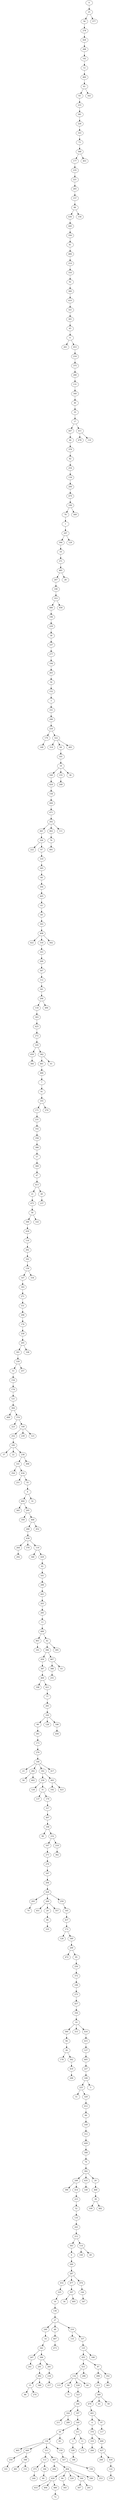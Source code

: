 digraph {
	0 [label=0]
	25 [label=25]
	56 [label=56]
	278 [label=278]
	426 [label=426]
	268 [label=268]
	142 [label=142]
	12 [label=12]
	460 [label=460]
	61 [label=61]
	93 [label=93]
	233 [label=233]
	381 [label=381]
	226 [label=226]
	103 [label=103]
	73 [label=73]
	368 [label=368]
	177 [label=177]
	235 [label=235]
	221 [label=221]
	265 [label=265]
	157 [label=157]
	88 [label=88]
	436 [label=436]
	440 [label=440]
	356 [label=356]
	81 [label=81]
	484 [label=484]
	214 [label=214]
	316 [label=316]
	92 [label=92]
	360 [label=360]
	410 [label=410]
	321 [label=321]
	301 [label=301]
	45 [label=45]
	6 [label=6]
	261 [label=261]
	453 [label=453]
	216 [label=216]
	375 [label=375]
	280 [label=280]
	131 [label=131]
	340 [label=340]
	46 [label=46]
	35 [label=35]
	17 [label=17]
	447 [label=447]
	44 [label=44]
	379 [label=379]
	82 [label=82]
	254 [label=254]
	134 [label=134]
	206 [label=206]
	479 [label=479]
	106 [label=106]
	78 [label=78]
	1 [label=1]
	297 [label=297]
	394 [label=394]
	19 [label=19]
	371 [label=371]
	485 [label=485]
	267 [label=267]
	190 [label=190]
	353 [label=353]
	486 [label=486]
	196 [label=196]
	229 [label=229]
	38 [label=38]
	107 [label=107]
	277 [label=277]
	194 [label=194]
	263 [label=263]
	54 [label=54]
	152 [label=152]
	3 [label=3]
	331 [label=331]
	290 [label=290]
	224 [label=224]
	170 [label=170]
	148 [label=148]
	322 [label=322]
	314 [label=314]
	64 [label=64]
	181 [label=181]
	18 [label=18]
	160 [label=160]
	424 [label=424]
	158 [label=158]
	444 [label=444]
	471 [label=471]
	202 [label=202]
	441 [label=441]
	326 [label=326]
	222 [label=222]
	67 [label=67]
	319 [label=319]
	365 [label=365]
	68 [label=68]
	304 [label=304]
	445 [label=445]
	43 [label=43]
	69 [label=69]
	393 [label=393]
	408 [label=408]
	422 [label=422]
	318 [label=318]
	163 [label=163]
	200 [label=200]
	367 [label=367]
	112 [label=112]
	341 [label=341]
	294 [label=294]
	118 [label=118]
	303 [label=303]
	425 [label=425]
	272 [label=272]
	105 [label=105]
	459 [label=459]
	384 [label=384]
	382 [label=382]
	461 [label=461]
	466 [label=466]
	7 [label=7]
	91 [label=91]
	355 [label=355]
	171 [label=171]
	231 [label=231]
	102 [label=102]
	358 [label=358]
	386 [label=386]
	57 [label=57]
	369 [label=369]
	47 [label=47]
	413 [label=413]
	21 [label=21]
	475 [label=475]
	58 [label=58]
	399 [label=399]
	439 [label=439]
	116 [label=116]
	262 [label=262]
	162 [label=162]
	139 [label=139]
	147 [label=147]
	183 [label=183]
	271 [label=271]
	151 [label=151]
	298 [label=298]
	176 [label=176]
	258 [label=258]
	205 [label=205]
	391 [label=391]
	339 [label=339]
	53 [label=53]
	154 [label=154]
	174 [label=174]
	121 [label=121]
	364 [label=364]
	499 [label=499]
	374 [label=374]
	223 [label=223]
	100 [label=100]
	252 [label=252]
	185 [label=185]
	37 [label=37]
	22 [label=22]
	238 [label=238]
	141 [label=141]
	354 [label=354]
	434 [label=434]
	251 [label=251]
	55 [label=55]
	8 [label=8]
	464 [label=464]
	385 [label=385]
	295 [label=295]
	359 [label=359]
	448 [label=448]
	266 [label=266]
	438 [label=438]
	264 [label=264]
	292 [label=292]
	378 [label=378]
	119 [label=119]
	348 [label=348]
	429 [label=429]
	62 [label=62]
	161 [label=161]
	288 [label=288]
	443 [label=443]
	203 [label=203]
	285 [label=285]
	13 [label=13]
	489 [label=489]
	463 [label=463]
	193 [label=193]
	42 [label=42]
	396 [label=396]
	450 [label=450]
	387 [label=387]
	469 [label=469]
	198 [label=198]
	421 [label=421]
	77 [label=77]
	283 [label=283]
	320 [label=320]
	99 [label=99]
	361 [label=361]
	173 [label=173]
	276 [label=276]
	146 [label=146]
	23 [label=23]
	282 [label=282]
	50 [label=50]
	402 [label=402]
	182 [label=182]
	230 [label=230]
	124 [label=124]
	31 [label=31]
	137 [label=137]
	179 [label=179]
	317 [label=317]
	497 [label=497]
	168 [label=168]
	96 [label=96]
	232 [label=232]
	167 [label=167]
	273 [label=273]
	270 [label=270]
	187 [label=187]
	204 [label=204]
	428 [label=428]
	293 [label=293]
	79 [label=79]
	269 [label=269]
	451 [label=451]
	29 [label=29]
	66 [label=66]
	335 [label=335]
	357 [label=357]
	259 [label=259]
	145 [label=145]
	437 [label=437]
	172 [label=172]
	126 [label=126]
	349 [label=349]
	209 [label=209]
	472 [label=472]
	95 [label=95]
	256 [label=256]
	372 [label=372]
	199 [label=199]
	275 [label=275]
	457 [label=457]
	350 [label=350]
	10 [label=10]
	300 [label=300]
	94 [label=94]
	26 [label=26]
	178 [label=178]
	302 [label=302]
	419 [label=419]
	299 [label=299]
	315 [label=315]
	416 [label=416]
	415 [label=415]
	127 [label=127]
	405 [label=405]
	227 [label=227]
	189 [label=189]
	225 [label=225]
	51 [label=51]
	329 [label=329]
	412 [label=412]
	90 [label=90]
	169 [label=169]
	312 [label=312]
	409 [label=409]
	308 [label=308]
	70 [label=70]
	392 [label=392]
	249 [label=249]
	390 [label=390]
	414 [label=414]
	215 [label=215]
	52 [label=52]
	135 [label=135]
	243 [label=243]
	212 [label=212]
	363 [label=363]
	9 [label=9]
	260 [label=260]
	287 [label=287]
	432 [label=432]
	325 [label=325]
	16 [label=16]
	136 [label=136]
	27 [label=27]
	240 [label=240]
	14 [label=14]
	342 [label=342]
	247 [label=247]
	241 [label=241]
	306 [label=306]
	291 [label=291]
	492 [label=492]
	15 [label=15]
	86 [label=86]
	274 [label=274]
	346 [label=346]
	281 [label=281]
	234 [label=234]
	217 [label=217]
	48 [label=48]
	407 [label=407]
	473 [label=473]
	210 [label=210]
	133 [label=133]
	337 [label=337]
	125 [label=125]
	455 [label=455]
	431 [label=431]
	132 [label=132]
	115 [label=115]
	98 [label=98]
	71 [label=71]
	228 [label=228]
	323 [label=323]
	166 [label=166]
	324 [label=324]
	211 [label=211]
	289 [label=289]
	197 [label=197]
	140 [label=140]
	30 [label=30]
	130 [label=130]
	465 [label=465]
	449 [label=449]
	250 [label=250]
	101 [label=101]
	398 [label=398]
	481 [label=481]
	153 [label=153]
	313 [label=313]
	113 [label=113]
	373 [label=373]
	244 [label=244]
	184 [label=184]
	80 [label=80]
	487 [label=487]
	446 [label=446]
	404 [label=404]
	420 [label=420]
	433 [label=433]
	494 [label=494]
	480 [label=480]
	72 [label=72]
	84 [label=84]
	345 [label=345]
	220 [label=220]
	344 [label=344]
	307 [label=307]
	201 [label=201]
	296 [label=296]
	159 [label=159]
	327 [label=327]
	150 [label=150]
	253 [label=253]
	83 [label=83]
	311 [label=311]
	2 [label=2]
	328 [label=328]
	188 [label=188]
	11 [label=11]
	175 [label=175]
	60 [label=60]
	286 [label=286]
	87 [label=87]
	496 [label=496]
	213 [label=213]
	389 [label=389]
	470 [label=470]
	401 [label=401]
	4 [label=4]
	370 [label=370]
	310 [label=310]
	284 [label=284]
	400 [label=400]
	427 [label=427]
	208 [label=208]
	430 [label=430]
	122 [label=122]
	376 [label=376]
	97 [label=97]
	117 [label=117]
	65 [label=65]
	59 [label=59]
	352 [label=352]
	383 [label=383]
	180 [label=180]
	477 [label=477]
	397 [label=397]
	34 [label=34]
	495 [label=495]
	474 [label=474]
	144 [label=144]
	347 [label=347]
	114 [label=114]
	338 [label=338]
	49 [label=49]
	435 [label=435]
	149 [label=149]
	20 [label=20]
	468 [label=468]
	39 [label=39]
	109 [label=109]
	482 [label=482]
	5 [label=5]
	218 [label=218]
	362 [label=362]
	493 [label=493]
	192 [label=192]
	423 [label=423]
	417 [label=417]
	128 [label=128]
	186 [label=186]
	458 [label=458]
	467 [label=467]
	388 [label=388]
	255 [label=255]
	63 [label=63]
	395 [label=395]
	452 [label=452]
	32 [label=32]
	498 [label=498]
	239 [label=239]
	123 [label=123]
	257 [label=257]
	108 [label=108]
	334 [label=334]
	143 [label=143]
	40 [label=40]
	237 [label=237]
	279 [label=279]
	41 [label=41]
	490 [label=490]
	442 [label=442]
	462 [label=462]
	76 [label=76]
	491 [label=491]
	111 [label=111]
	155 [label=155]
	248 [label=248]
	36 [label=36]
	483 [label=483]
	456 [label=456]
	28 [label=28]
	129 [label=129]
	309 [label=309]
	411 [label=411]
	478 [label=478]
	110 [label=110]
	156 [label=156]
	403 [label=403]
	343 [label=343]
	377 [label=377]
	0 -> 25
	25 -> 56
	56 -> 278
	278 -> 426
	426 -> 268
	268 -> 142
	142 -> 12
	12 -> 460
	460 -> 61
	61 -> 93
	93 -> 233
	233 -> 381
	381 -> 226
	226 -> 103
	103 -> 73
	73 -> 368
	368 -> 177
	177 -> 235
	235 -> 221
	221 -> 265
	265 -> 157
	157 -> 88
	88 -> 436
	436 -> 440
	440 -> 356
	356 -> 81
	81 -> 484
	484 -> 214
	214 -> 316
	316 -> 92
	92 -> 360
	360 -> 410
	410 -> 321
	321 -> 301
	301 -> 45
	45 -> 6
	6 -> 261
	6 -> 453
	453 -> 216
	216 -> 375
	375 -> 280
	280 -> 131
	131 -> 340
	340 -> 46
	46 -> 35
	35 -> 17
	17 -> 447
	447 -> 44
	44 -> 379
	379 -> 82
	82 -> 254
	254 -> 134
	134 -> 206
	206 -> 479
	479 -> 106
	106 -> 78
	78 -> 1
	1 -> 297
	297 -> 394
	394 -> 19
	19 -> 371
	371 -> 485
	485 -> 267
	267 -> 190
	190 -> 353
	353 -> 486
	486 -> 196
	196 -> 229
	229 -> 38
	38 -> 107
	107 -> 277
	277 -> 194
	194 -> 263
	263 -> 54
	54 -> 152
	152 -> 3
	3 -> 331
	331 -> 290
	290 -> 224
	224 -> 170
	170 -> 148
	224 -> 322
	322 -> 314
	322 -> 64
	64 -> 181
	181 -> 18
	18 -> 160
	160 -> 424
	424 -> 158
	158 -> 444
	444 -> 471
	471 -> 202
	202 -> 441
	441 -> 326
	326 -> 222
	326 -> 67
	67 -> 319
	319 -> 365
	365 -> 68
	68 -> 304
	304 -> 445
	445 -> 43
	43 -> 69
	69 -> 393
	393 -> 408
	408 -> 422
	408 -> 318
	318 -> 163
	163 -> 200
	200 -> 367
	367 -> 112
	112 -> 341
	341 -> 294
	294 -> 118
	118 -> 303
	303 -> 425
	425 -> 272
	272 -> 105
	105 -> 459
	459 -> 384
	105 -> 382
	382 -> 461
	461 -> 466
	466 -> 7
	7 -> 91
	91 -> 355
	355 -> 171
	171 -> 231
	231 -> 102
	102 -> 358
	358 -> 386
	386 -> 57
	57 -> 369
	369 -> 47
	47 -> 413
	413 -> 21
	21 -> 475
	475 -> 58
	58 -> 399
	399 -> 439
	439 -> 116
	116 -> 262
	262 -> 162
	162 -> 139
	139 -> 147
	147 -> 183
	183 -> 271
	271 -> 151
	151 -> 298
	298 -> 176
	176 -> 258
	258 -> 205
	205 -> 391
	391 -> 339
	339 -> 53
	53 -> 154
	154 -> 174
	174 -> 121
	121 -> 364
	364 -> 499
	364 -> 374
	374 -> 223
	374 -> 100
	100 -> 252
	252 -> 185
	185 -> 37
	185 -> 22
	185 -> 238
	238 -> 141
	141 -> 354
	141 -> 434
	434 -> 251
	434 -> 55
	55 -> 8
	8 -> 464
	464 -> 385
	464 -> 295
	295 -> 359
	295 -> 448
	448 -> 266
	266 -> 438
	438 -> 264
	264 -> 292
	438 -> 378
	438 -> 119
	119 -> 348
	119 -> 429
	429 -> 62
	62 -> 161
	161 -> 288
	288 -> 443
	443 -> 203
	203 -> 285
	285 -> 13
	13 -> 489
	489 -> 463
	463 -> 193
	489 -> 42
	42 -> 396
	396 -> 450
	450 -> 387
	387 -> 469
	469 -> 198
	469 -> 421
	421 -> 77
	77 -> 283
	283 -> 320
	320 -> 99
	99 -> 361
	361 -> 173
	173 -> 276
	276 -> 146
	146 -> 23
	146 -> 282
	282 -> 50
	282 -> 402
	146 -> 182
	182 -> 230
	230 -> 124
	230 -> 31
	31 -> 137
	31 -> 179
	179 -> 317
	317 -> 497
	497 -> 168
	168 -> 96
	168 -> 232
	232 -> 167
	167 -> 273
	273 -> 270
	270 -> 187
	187 -> 204
	204 -> 428
	428 -> 293
	293 -> 79
	428 -> 269
	269 -> 451
	269 -> 29
	29 -> 66
	66 -> 335
	269 -> 357
	428 -> 259
	259 -> 145
	145 -> 437
	437 -> 172
	172 -> 126
	172 -> 349
	349 -> 209
	209 -> 472
	209 -> 95
	95 -> 256
	256 -> 372
	372 -> 199
	199 -> 275
	275 -> 457
	457 -> 350
	350 -> 10
	10 -> 300
	300 -> 94
	94 -> 26
	26 -> 178
	26 -> 302
	302 -> 419
	419 -> 299
	10 -> 315
	10 -> 416
	416 -> 415
	415 -> 127
	127 -> 405
	405 -> 227
	227 -> 189
	189 -> 225
	225 -> 51
	225 -> 329
	329 -> 412
	412 -> 90
	90 -> 169
	169 -> 312
	312 -> 409
	409 -> 308
	308 -> 70
	70 -> 392
	392 -> 249
	249 -> 390
	249 -> 414
	414 -> 215
	215 -> 52
	52 -> 135
	135 -> 243
	243 -> 212
	212 -> 363
	363 -> 9
	9 -> 260
	260 -> 287
	287 -> 432
	432 -> 325
	325 -> 16
	16 -> 136
	136 -> 27
	27 -> 240
	240 -> 14
	14 -> 342
	342 -> 247
	247 -> 241
	342 -> 306
	306 -> 291
	291 -> 492
	492 -> 15
	15 -> 86
	15 -> 274
	492 -> 346
	306 -> 281
	281 -> 234
	234 -> 217
	27 -> 48
	48 -> 407
	407 -> 473
	27 -> 210
	210 -> 133
	210 -> 337
	337 -> 125
	125 -> 455
	455 -> 431
	431 -> 132
	132 -> 115
	132 -> 98
	98 -> 71
	132 -> 228
	228 -> 323
	323 -> 166
	166 -> 324
	324 -> 211
	324 -> 289
	166 -> 197
	197 -> 140
	140 -> 30
	30 -> 130
	130 -> 465
	130 -> 449
	449 -> 250
	250 -> 101
	449 -> 398
	398 -> 481
	398 -> 153
	130 -> 313
	313 -> 113
	113 -> 373
	373 -> 244
	113 -> 184
	184 -> 80
	313 -> 487
	487 -> 446
	487 -> 404
	404 -> 420
	420 -> 433
	420 -> 494
	420 -> 480
	480 -> 72
	404 -> 84
	84 -> 345
	404 -> 220
	404 -> 344
	344 -> 307
	344 -> 201
	404 -> 296
	130 -> 159
	159 -> 327
	327 -> 150
	150 -> 253
	30 -> 83
	140 -> 311
	311 -> 2
	2 -> 328
	328 -> 188
	311 -> 11
	11 -> 175
	132 -> 60
	431 -> 286
	455 -> 87
	87 -> 496
	496 -> 213
	213 -> 389
	389 -> 470
	470 -> 401
	401 -> 4
	4 -> 370
	370 -> 310
	310 -> 284
	370 -> 400
	400 -> 427
	427 -> 208
	427 -> 430
	430 -> 122
	122 -> 376
	401 -> 97
	97 -> 117
	389 -> 65
	389 -> 59
	87 -> 352
	352 -> 383
	125 -> 180
	287 -> 477
	477 -> 397
	397 -> 34
	397 -> 495
	287 -> 474
	474 -> 144
	144 -> 347
	212 -> 114
	114 -> 338
	114 -> 49
	392 -> 435
	435 -> 149
	392 -> 20
	20 -> 468
	468 -> 39
	39 -> 109
	39 -> 482
	189 -> 5
	232 -> 218
	218 -> 362
	182 -> 493
	493 -> 192
	493 -> 423
	146 -> 417
	320 -> 128
	320 -> 186
	186 -> 458
	396 -> 467
	467 -> 388
	388 -> 255
	467 -> 63
	42 -> 395
	448 -> 452
	8 -> 32
	238 -> 498
	100 -> 239
	100 -> 123
	339 -> 257
	205 -> 108
	139 -> 334
	58 -> 143
	413 -> 40
	40 -> 237
	355 -> 279
	382 -> 41
	294 -> 490
	408 -> 442
	202 -> 462
	462 -> 76
	76 -> 491
	202 -> 111
	18 -> 155
	155 -> 248
	18 -> 36
	322 -> 483
	353 -> 456
	485 -> 28
	297 -> 129
	106 -> 309
	17 -> 411
	411 -> 478
	411 -> 110
	88 -> 156
	368 -> 403
	61 -> 343
	25 -> 377
}
